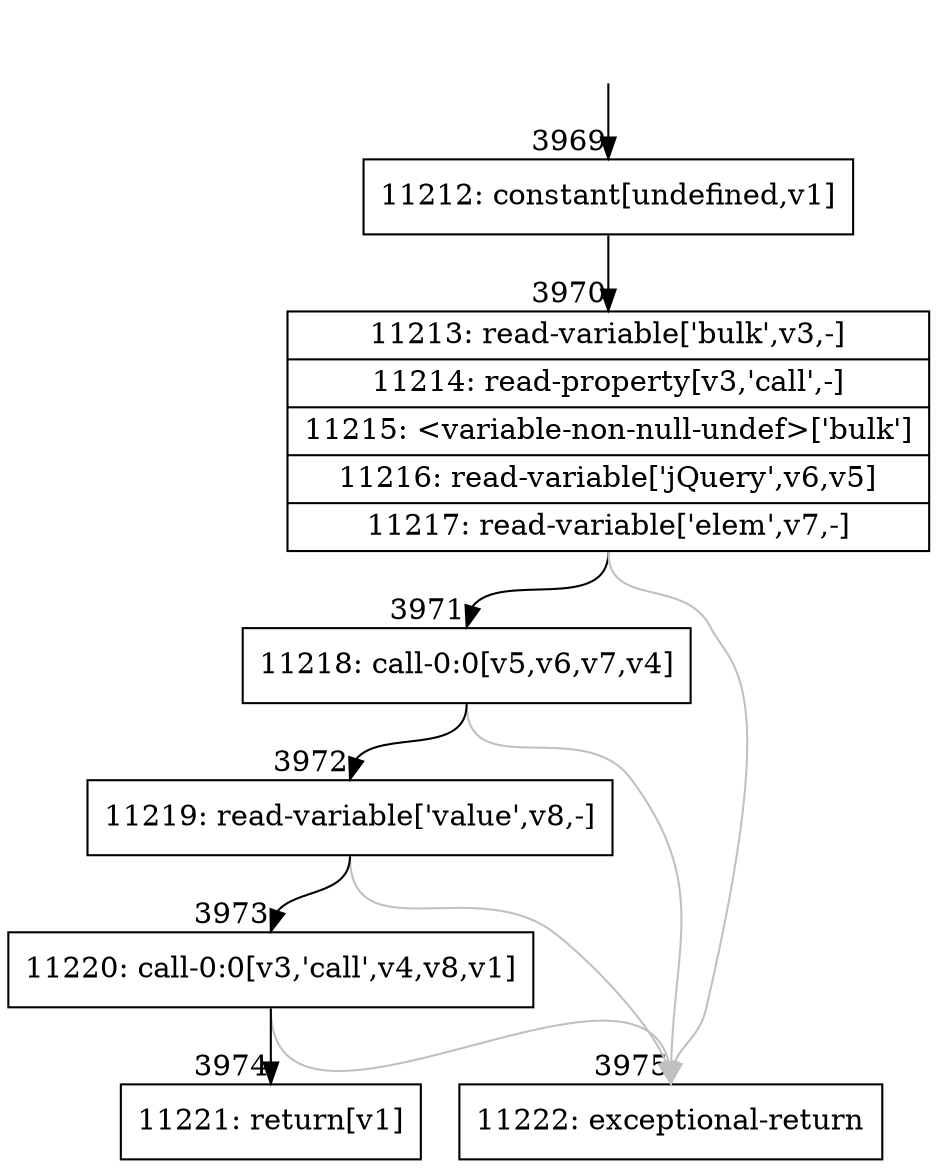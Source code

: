 digraph {
rankdir="TD"
BB_entry269[shape=none,label=""];
BB_entry269 -> BB3969 [tailport=s, headport=n, headlabel="    3969"]
BB3969 [shape=record label="{11212: constant[undefined,v1]}" ] 
BB3969 -> BB3970 [tailport=s, headport=n, headlabel="      3970"]
BB3970 [shape=record label="{11213: read-variable['bulk',v3,-]|11214: read-property[v3,'call',-]|11215: \<variable-non-null-undef\>['bulk']|11216: read-variable['jQuery',v6,v5]|11217: read-variable['elem',v7,-]}" ] 
BB3970 -> BB3971 [tailport=s, headport=n, headlabel="      3971"]
BB3970 -> BB3975 [tailport=s, headport=n, color=gray, headlabel="      3975"]
BB3971 [shape=record label="{11218: call-0:0[v5,v6,v7,v4]}" ] 
BB3971 -> BB3972 [tailport=s, headport=n, headlabel="      3972"]
BB3971 -> BB3975 [tailport=s, headport=n, color=gray]
BB3972 [shape=record label="{11219: read-variable['value',v8,-]}" ] 
BB3972 -> BB3973 [tailport=s, headport=n, headlabel="      3973"]
BB3972 -> BB3975 [tailport=s, headport=n, color=gray]
BB3973 [shape=record label="{11220: call-0:0[v3,'call',v4,v8,v1]}" ] 
BB3973 -> BB3974 [tailport=s, headport=n, headlabel="      3974"]
BB3973 -> BB3975 [tailport=s, headport=n, color=gray]
BB3974 [shape=record label="{11221: return[v1]}" ] 
BB3975 [shape=record label="{11222: exceptional-return}" ] 
}
